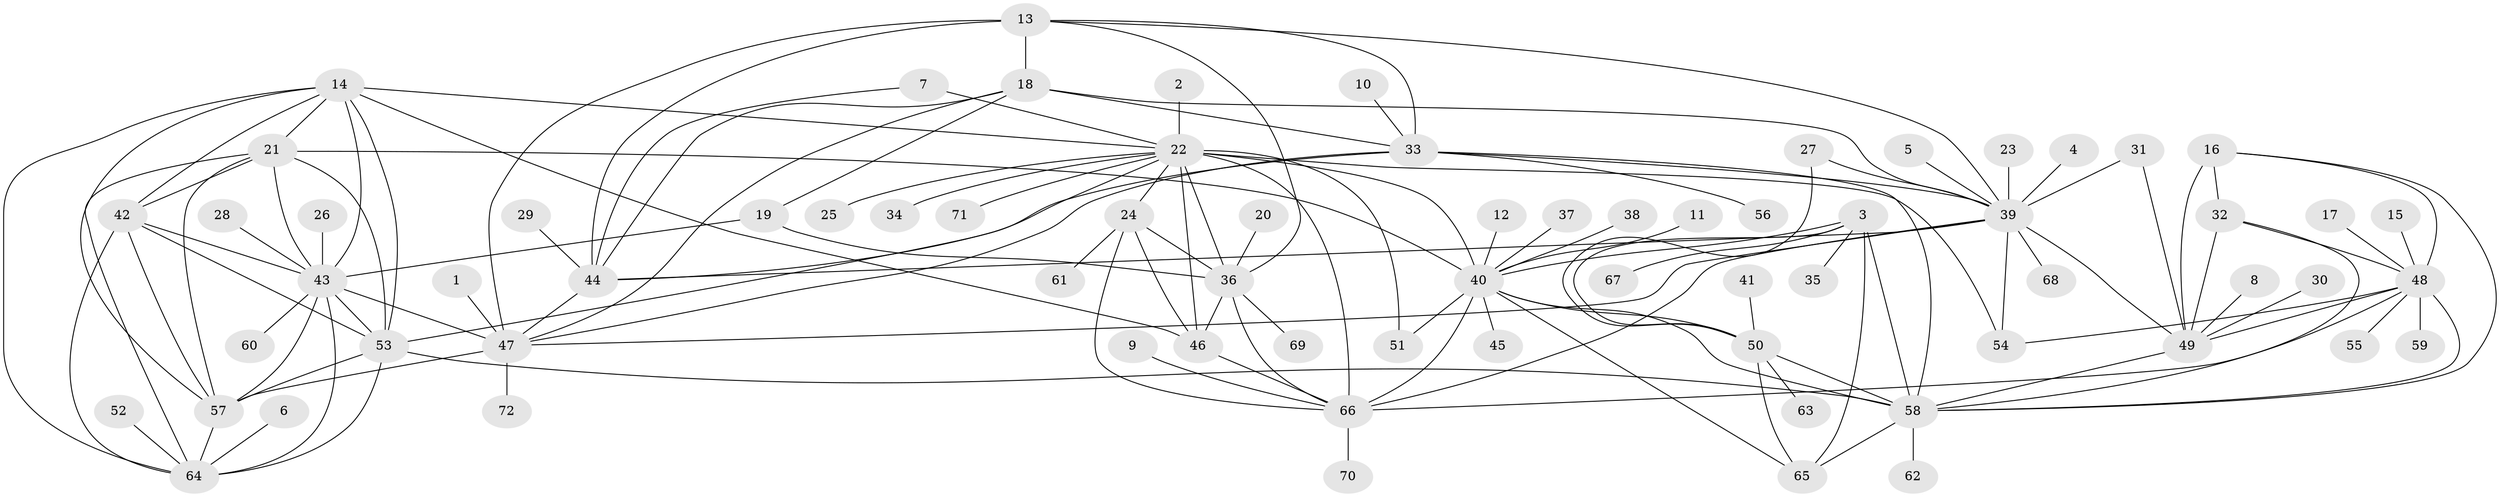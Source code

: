 // original degree distribution, {6: 0.014084507042253521, 10: 0.035211267605633804, 7: 0.035211267605633804, 8: 0.035211267605633804, 14: 0.007042253521126761, 9: 0.056338028169014086, 16: 0.007042253521126761, 15: 0.007042253521126761, 11: 0.028169014084507043, 13: 0.014084507042253521, 12: 0.007042253521126761, 1: 0.5845070422535211, 3: 0.035211267605633804, 2: 0.1267605633802817, 4: 0.007042253521126761}
// Generated by graph-tools (version 1.1) at 2025/26/03/09/25 03:26:48]
// undirected, 72 vertices, 133 edges
graph export_dot {
graph [start="1"]
  node [color=gray90,style=filled];
  1;
  2;
  3;
  4;
  5;
  6;
  7;
  8;
  9;
  10;
  11;
  12;
  13;
  14;
  15;
  16;
  17;
  18;
  19;
  20;
  21;
  22;
  23;
  24;
  25;
  26;
  27;
  28;
  29;
  30;
  31;
  32;
  33;
  34;
  35;
  36;
  37;
  38;
  39;
  40;
  41;
  42;
  43;
  44;
  45;
  46;
  47;
  48;
  49;
  50;
  51;
  52;
  53;
  54;
  55;
  56;
  57;
  58;
  59;
  60;
  61;
  62;
  63;
  64;
  65;
  66;
  67;
  68;
  69;
  70;
  71;
  72;
  1 -- 47 [weight=1.0];
  2 -- 22 [weight=1.0];
  3 -- 35 [weight=1.0];
  3 -- 40 [weight=2.0];
  3 -- 50 [weight=4.0];
  3 -- 58 [weight=2.0];
  3 -- 65 [weight=2.0];
  3 -- 67 [weight=1.0];
  4 -- 39 [weight=1.0];
  5 -- 39 [weight=1.0];
  6 -- 64 [weight=1.0];
  7 -- 22 [weight=1.0];
  7 -- 44 [weight=1.0];
  8 -- 49 [weight=1.0];
  9 -- 66 [weight=1.0];
  10 -- 33 [weight=1.0];
  11 -- 40 [weight=1.0];
  12 -- 40 [weight=1.0];
  13 -- 18 [weight=2.0];
  13 -- 33 [weight=2.0];
  13 -- 36 [weight=1.0];
  13 -- 39 [weight=2.0];
  13 -- 44 [weight=2.0];
  13 -- 47 [weight=2.0];
  14 -- 21 [weight=1.0];
  14 -- 22 [weight=1.0];
  14 -- 42 [weight=1.0];
  14 -- 43 [weight=1.0];
  14 -- 46 [weight=1.0];
  14 -- 53 [weight=1.0];
  14 -- 57 [weight=1.0];
  14 -- 64 [weight=1.0];
  15 -- 48 [weight=1.0];
  16 -- 32 [weight=1.0];
  16 -- 48 [weight=1.0];
  16 -- 49 [weight=3.0];
  16 -- 58 [weight=1.0];
  17 -- 48 [weight=1.0];
  18 -- 19 [weight=1.0];
  18 -- 33 [weight=1.0];
  18 -- 39 [weight=1.0];
  18 -- 44 [weight=1.0];
  18 -- 47 [weight=1.0];
  19 -- 36 [weight=1.0];
  19 -- 43 [weight=1.0];
  20 -- 36 [weight=1.0];
  21 -- 40 [weight=1.0];
  21 -- 42 [weight=1.0];
  21 -- 43 [weight=1.0];
  21 -- 53 [weight=1.0];
  21 -- 57 [weight=1.0];
  21 -- 64 [weight=1.0];
  22 -- 24 [weight=2.0];
  22 -- 25 [weight=1.0];
  22 -- 34 [weight=1.0];
  22 -- 36 [weight=2.0];
  22 -- 40 [weight=1.0];
  22 -- 46 [weight=4.0];
  22 -- 51 [weight=1.0];
  22 -- 53 [weight=1.0];
  22 -- 54 [weight=1.0];
  22 -- 66 [weight=2.0];
  22 -- 71 [weight=1.0];
  23 -- 39 [weight=1.0];
  24 -- 36 [weight=1.0];
  24 -- 46 [weight=2.0];
  24 -- 61 [weight=1.0];
  24 -- 66 [weight=1.0];
  26 -- 43 [weight=1.0];
  27 -- 39 [weight=1.0];
  27 -- 50 [weight=1.0];
  28 -- 43 [weight=1.0];
  29 -- 44 [weight=1.0];
  30 -- 49 [weight=1.0];
  31 -- 39 [weight=1.0];
  31 -- 49 [weight=1.0];
  32 -- 48 [weight=1.0];
  32 -- 49 [weight=3.0];
  32 -- 58 [weight=1.0];
  33 -- 39 [weight=1.0];
  33 -- 44 [weight=1.0];
  33 -- 47 [weight=1.0];
  33 -- 56 [weight=1.0];
  33 -- 58 [weight=1.0];
  36 -- 46 [weight=2.0];
  36 -- 66 [weight=1.0];
  36 -- 69 [weight=1.0];
  37 -- 40 [weight=1.0];
  38 -- 40 [weight=1.0];
  39 -- 44 [weight=1.0];
  39 -- 47 [weight=1.0];
  39 -- 49 [weight=1.0];
  39 -- 54 [weight=1.0];
  39 -- 66 [weight=1.0];
  39 -- 68 [weight=1.0];
  40 -- 45 [weight=1.0];
  40 -- 50 [weight=2.0];
  40 -- 51 [weight=1.0];
  40 -- 58 [weight=1.0];
  40 -- 65 [weight=1.0];
  40 -- 66 [weight=1.0];
  41 -- 50 [weight=1.0];
  42 -- 43 [weight=1.0];
  42 -- 53 [weight=1.0];
  42 -- 57 [weight=1.0];
  42 -- 64 [weight=1.0];
  43 -- 47 [weight=1.0];
  43 -- 53 [weight=1.0];
  43 -- 57 [weight=1.0];
  43 -- 60 [weight=1.0];
  43 -- 64 [weight=1.0];
  44 -- 47 [weight=1.0];
  46 -- 66 [weight=2.0];
  47 -- 57 [weight=1.0];
  47 -- 72 [weight=1.0];
  48 -- 49 [weight=3.0];
  48 -- 54 [weight=1.0];
  48 -- 55 [weight=1.0];
  48 -- 58 [weight=1.0];
  48 -- 59 [weight=1.0];
  48 -- 66 [weight=2.0];
  49 -- 58 [weight=3.0];
  50 -- 58 [weight=3.0];
  50 -- 63 [weight=1.0];
  50 -- 65 [weight=2.0];
  52 -- 64 [weight=1.0];
  53 -- 57 [weight=1.0];
  53 -- 58 [weight=1.0];
  53 -- 64 [weight=1.0];
  57 -- 64 [weight=1.0];
  58 -- 62 [weight=1.0];
  58 -- 65 [weight=1.0];
  66 -- 70 [weight=1.0];
}
